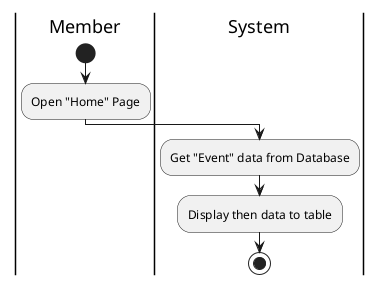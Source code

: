 @startuml GetEvent_Member

skinparam ConditionEndStyle hline
skinparam conditionStyle diamond
skinparam Monochrome true
skinparam Shadowing false

|Member|
start
:Open "Home" Page;

|System|
:Get "Event" data from Database;
:Display then data to table;

stop

@enduml